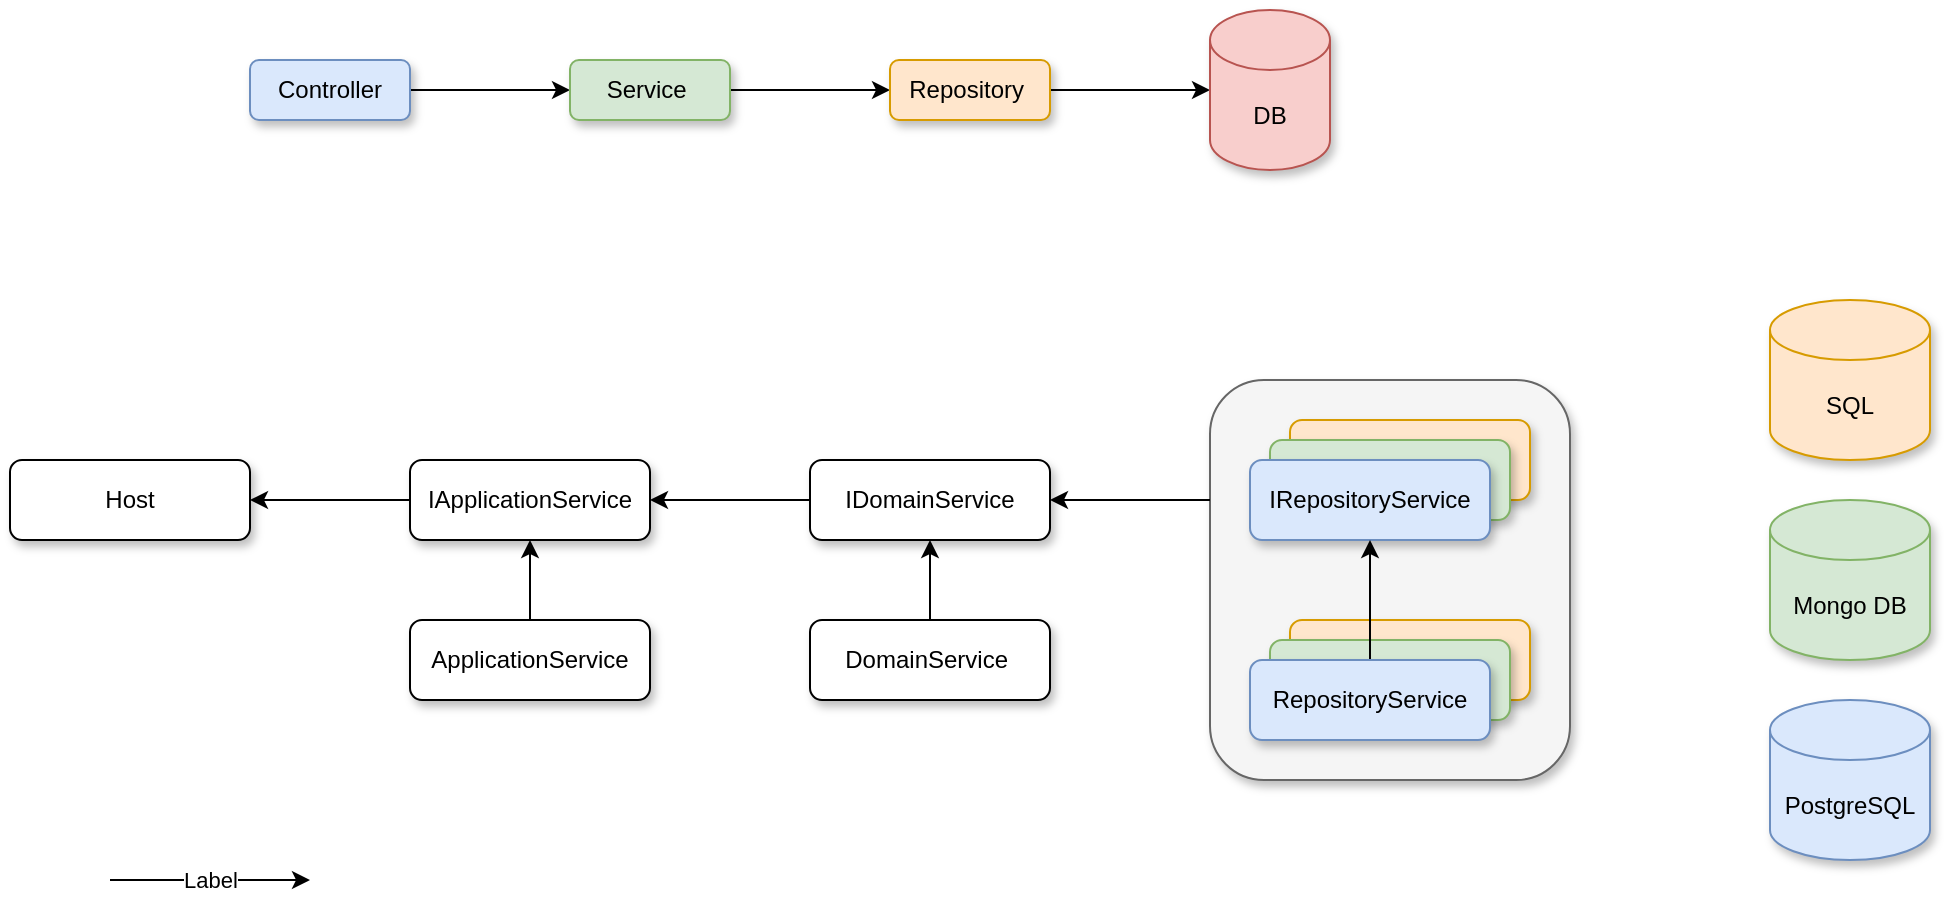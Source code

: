 <mxfile version="20.2.7" type="github">
  <diagram id="7UlVRwlyegr4FhzEtUno" name="Page-1">
    <mxGraphModel dx="810" dy="650" grid="1" gridSize="10" guides="1" tooltips="1" connect="1" arrows="1" fold="1" page="1" pageScale="1" pageWidth="850" pageHeight="1100" math="0" shadow="0">
      <root>
        <mxCell id="0" />
        <mxCell id="1" parent="0" />
        <mxCell id="ev7gZziuKa32cAHw3EfZ-43" value="" style="rounded=1;whiteSpace=wrap;html=1;shadow=1;fillColor=#f5f5f5;strokeColor=#666666;fontColor=#333333;" vertex="1" parent="1">
          <mxGeometry x="640" y="240" width="180" height="200" as="geometry" />
        </mxCell>
        <mxCell id="ev7gZziuKa32cAHw3EfZ-7" style="edgeStyle=orthogonalEdgeStyle;rounded=0;orthogonalLoop=1;jettySize=auto;html=1;entryX=0;entryY=0.5;entryDx=0;entryDy=0;" edge="1" parent="1" source="ev7gZziuKa32cAHw3EfZ-2" target="ev7gZziuKa32cAHw3EfZ-4">
          <mxGeometry relative="1" as="geometry" />
        </mxCell>
        <mxCell id="ev7gZziuKa32cAHw3EfZ-2" value="Controller" style="rounded=1;whiteSpace=wrap;html=1;shadow=1;fillColor=#dae8fc;strokeColor=#6c8ebf;" vertex="1" parent="1">
          <mxGeometry x="160" y="80" width="80" height="30" as="geometry" />
        </mxCell>
        <mxCell id="ev7gZziuKa32cAHw3EfZ-8" style="edgeStyle=orthogonalEdgeStyle;rounded=0;orthogonalLoop=1;jettySize=auto;html=1;entryX=0;entryY=0.5;entryDx=0;entryDy=0;" edge="1" parent="1" source="ev7gZziuKa32cAHw3EfZ-4" target="ev7gZziuKa32cAHw3EfZ-5">
          <mxGeometry relative="1" as="geometry" />
        </mxCell>
        <mxCell id="ev7gZziuKa32cAHw3EfZ-4" value="Service&amp;nbsp;" style="rounded=1;whiteSpace=wrap;html=1;shadow=1;fillColor=#d5e8d4;strokeColor=#82b366;" vertex="1" parent="1">
          <mxGeometry x="320" y="80" width="80" height="30" as="geometry" />
        </mxCell>
        <mxCell id="ev7gZziuKa32cAHw3EfZ-9" style="edgeStyle=orthogonalEdgeStyle;rounded=0;orthogonalLoop=1;jettySize=auto;html=1;entryX=0;entryY=0.5;entryDx=0;entryDy=0;entryPerimeter=0;" edge="1" parent="1" source="ev7gZziuKa32cAHw3EfZ-5" target="ev7gZziuKa32cAHw3EfZ-6">
          <mxGeometry relative="1" as="geometry" />
        </mxCell>
        <mxCell id="ev7gZziuKa32cAHw3EfZ-5" value="Repository&amp;nbsp;" style="rounded=1;whiteSpace=wrap;html=1;shadow=1;fillColor=#ffe6cc;strokeColor=#d79b00;" vertex="1" parent="1">
          <mxGeometry x="480" y="80" width="80" height="30" as="geometry" />
        </mxCell>
        <mxCell id="ev7gZziuKa32cAHw3EfZ-6" value="DB" style="shape=cylinder3;whiteSpace=wrap;html=1;boundedLbl=1;backgroundOutline=1;size=15;shadow=1;fillColor=#f8cecc;strokeColor=#b85450;" vertex="1" parent="1">
          <mxGeometry x="640" y="55" width="60" height="80" as="geometry" />
        </mxCell>
        <mxCell id="ev7gZziuKa32cAHw3EfZ-10" value="Host" style="rounded=1;whiteSpace=wrap;html=1;shadow=1;" vertex="1" parent="1">
          <mxGeometry x="40" y="280" width="120" height="40" as="geometry" />
        </mxCell>
        <mxCell id="ev7gZziuKa32cAHw3EfZ-26" value="" style="edgeStyle=orthogonalEdgeStyle;rounded=0;orthogonalLoop=1;jettySize=auto;html=1;" edge="1" parent="1" source="ev7gZziuKa32cAHw3EfZ-11" target="ev7gZziuKa32cAHw3EfZ-15">
          <mxGeometry relative="1" as="geometry" />
        </mxCell>
        <mxCell id="ev7gZziuKa32cAHw3EfZ-11" value="ApplicationService" style="rounded=1;whiteSpace=wrap;html=1;shadow=1;" vertex="1" parent="1">
          <mxGeometry x="240" y="360" width="120" height="40" as="geometry" />
        </mxCell>
        <mxCell id="ev7gZziuKa32cAHw3EfZ-27" style="edgeStyle=orthogonalEdgeStyle;rounded=0;orthogonalLoop=1;jettySize=auto;html=1;entryX=0.5;entryY=1;entryDx=0;entryDy=0;" edge="1" parent="1" source="ev7gZziuKa32cAHw3EfZ-12" target="ev7gZziuKa32cAHw3EfZ-16">
          <mxGeometry relative="1" as="geometry" />
        </mxCell>
        <mxCell id="ev7gZziuKa32cAHw3EfZ-12" value="DomainService&amp;nbsp;" style="rounded=1;whiteSpace=wrap;html=1;shadow=1;" vertex="1" parent="1">
          <mxGeometry x="440" y="360" width="120" height="40" as="geometry" />
        </mxCell>
        <mxCell id="ev7gZziuKa32cAHw3EfZ-13" value="SQL" style="shape=cylinder3;whiteSpace=wrap;html=1;boundedLbl=1;backgroundOutline=1;size=15;shadow=1;fillColor=#ffe6cc;strokeColor=#d79b00;" vertex="1" parent="1">
          <mxGeometry x="920" y="200" width="80" height="80" as="geometry" />
        </mxCell>
        <mxCell id="ev7gZziuKa32cAHw3EfZ-19" style="edgeStyle=orthogonalEdgeStyle;rounded=0;orthogonalLoop=1;jettySize=auto;html=1;entryX=1;entryY=0.5;entryDx=0;entryDy=0;" edge="1" parent="1" source="ev7gZziuKa32cAHw3EfZ-15" target="ev7gZziuKa32cAHw3EfZ-10">
          <mxGeometry relative="1" as="geometry" />
        </mxCell>
        <mxCell id="ev7gZziuKa32cAHw3EfZ-15" value="IApplicationService" style="rounded=1;whiteSpace=wrap;html=1;shadow=1;" vertex="1" parent="1">
          <mxGeometry x="240" y="280" width="120" height="40" as="geometry" />
        </mxCell>
        <mxCell id="ev7gZziuKa32cAHw3EfZ-25" style="edgeStyle=orthogonalEdgeStyle;rounded=0;orthogonalLoop=1;jettySize=auto;html=1;entryX=1;entryY=0.5;entryDx=0;entryDy=0;" edge="1" parent="1" source="ev7gZziuKa32cAHw3EfZ-16" target="ev7gZziuKa32cAHw3EfZ-15">
          <mxGeometry relative="1" as="geometry" />
        </mxCell>
        <mxCell id="ev7gZziuKa32cAHw3EfZ-16" value="IDomainService" style="rounded=1;whiteSpace=wrap;html=1;shadow=1;" vertex="1" parent="1">
          <mxGeometry x="440" y="280" width="120" height="40" as="geometry" />
        </mxCell>
        <mxCell id="ev7gZziuKa32cAHw3EfZ-23" value="" style="endArrow=classic;html=1;rounded=0;" edge="1" parent="1">
          <mxGeometry relative="1" as="geometry">
            <mxPoint x="90" y="490" as="sourcePoint" />
            <mxPoint x="190" y="490" as="targetPoint" />
          </mxGeometry>
        </mxCell>
        <mxCell id="ev7gZziuKa32cAHw3EfZ-24" value="Label" style="edgeLabel;resizable=0;html=1;align=center;verticalAlign=middle;shadow=1;" connectable="0" vertex="1" parent="ev7gZziuKa32cAHw3EfZ-23">
          <mxGeometry relative="1" as="geometry" />
        </mxCell>
        <mxCell id="ev7gZziuKa32cAHw3EfZ-28" value="Mongo DB" style="shape=cylinder3;whiteSpace=wrap;html=1;boundedLbl=1;backgroundOutline=1;size=15;shadow=1;fillColor=#d5e8d4;strokeColor=#82b366;" vertex="1" parent="1">
          <mxGeometry x="920" y="300" width="80" height="80" as="geometry" />
        </mxCell>
        <mxCell id="ev7gZziuKa32cAHw3EfZ-29" value="PostgreSQL" style="shape=cylinder3;whiteSpace=wrap;html=1;boundedLbl=1;backgroundOutline=1;size=15;shadow=1;fillColor=#dae8fc;strokeColor=#6c8ebf;" vertex="1" parent="1">
          <mxGeometry x="920" y="400" width="80" height="80" as="geometry" />
        </mxCell>
        <mxCell id="ev7gZziuKa32cAHw3EfZ-33" value="" style="rounded=1;whiteSpace=wrap;html=1;shadow=1;fillColor=#ffe6cc;strokeColor=#d79b00;" vertex="1" parent="1">
          <mxGeometry x="680" y="260" width="120" height="40" as="geometry" />
        </mxCell>
        <mxCell id="ev7gZziuKa32cAHw3EfZ-32" value="" style="rounded=1;whiteSpace=wrap;html=1;shadow=1;fillColor=#d5e8d4;strokeColor=#82b366;" vertex="1" parent="1">
          <mxGeometry x="670" y="270" width="120" height="40" as="geometry" />
        </mxCell>
        <mxCell id="ev7gZziuKa32cAHw3EfZ-30" value="IRepositoryService" style="rounded=1;whiteSpace=wrap;html=1;shadow=1;fillColor=#dae8fc;strokeColor=#6c8ebf;" vertex="1" parent="1">
          <mxGeometry x="660" y="280" width="120" height="40" as="geometry" />
        </mxCell>
        <mxCell id="ev7gZziuKa32cAHw3EfZ-35" value="" style="rounded=1;whiteSpace=wrap;html=1;shadow=1;fillColor=#ffe6cc;strokeColor=#d79b00;" vertex="1" parent="1">
          <mxGeometry x="680" y="360" width="120" height="40" as="geometry" />
        </mxCell>
        <mxCell id="ev7gZziuKa32cAHw3EfZ-36" value="" style="rounded=1;whiteSpace=wrap;html=1;shadow=1;fillColor=#d5e8d4;strokeColor=#82b366;" vertex="1" parent="1">
          <mxGeometry x="670" y="370" width="120" height="40" as="geometry" />
        </mxCell>
        <mxCell id="ev7gZziuKa32cAHw3EfZ-42" style="edgeStyle=orthogonalEdgeStyle;rounded=0;orthogonalLoop=1;jettySize=auto;html=1;entryX=0.5;entryY=1;entryDx=0;entryDy=0;" edge="1" parent="1" source="ev7gZziuKa32cAHw3EfZ-31" target="ev7gZziuKa32cAHw3EfZ-30">
          <mxGeometry relative="1" as="geometry" />
        </mxCell>
        <mxCell id="ev7gZziuKa32cAHw3EfZ-31" value="RepositoryService" style="rounded=1;whiteSpace=wrap;html=1;shadow=1;fillColor=#dae8fc;strokeColor=#6c8ebf;" vertex="1" parent="1">
          <mxGeometry x="660" y="380" width="120" height="40" as="geometry" />
        </mxCell>
        <mxCell id="ev7gZziuKa32cAHw3EfZ-44" value="" style="endArrow=classic;html=1;rounded=0;exitX=0;exitY=0.3;exitDx=0;exitDy=0;exitPerimeter=0;entryX=1;entryY=0.5;entryDx=0;entryDy=0;" edge="1" parent="1" source="ev7gZziuKa32cAHw3EfZ-43" target="ev7gZziuKa32cAHw3EfZ-16">
          <mxGeometry width="50" height="50" relative="1" as="geometry">
            <mxPoint x="670" y="550" as="sourcePoint" />
            <mxPoint x="590" y="550" as="targetPoint" />
          </mxGeometry>
        </mxCell>
      </root>
    </mxGraphModel>
  </diagram>
</mxfile>
